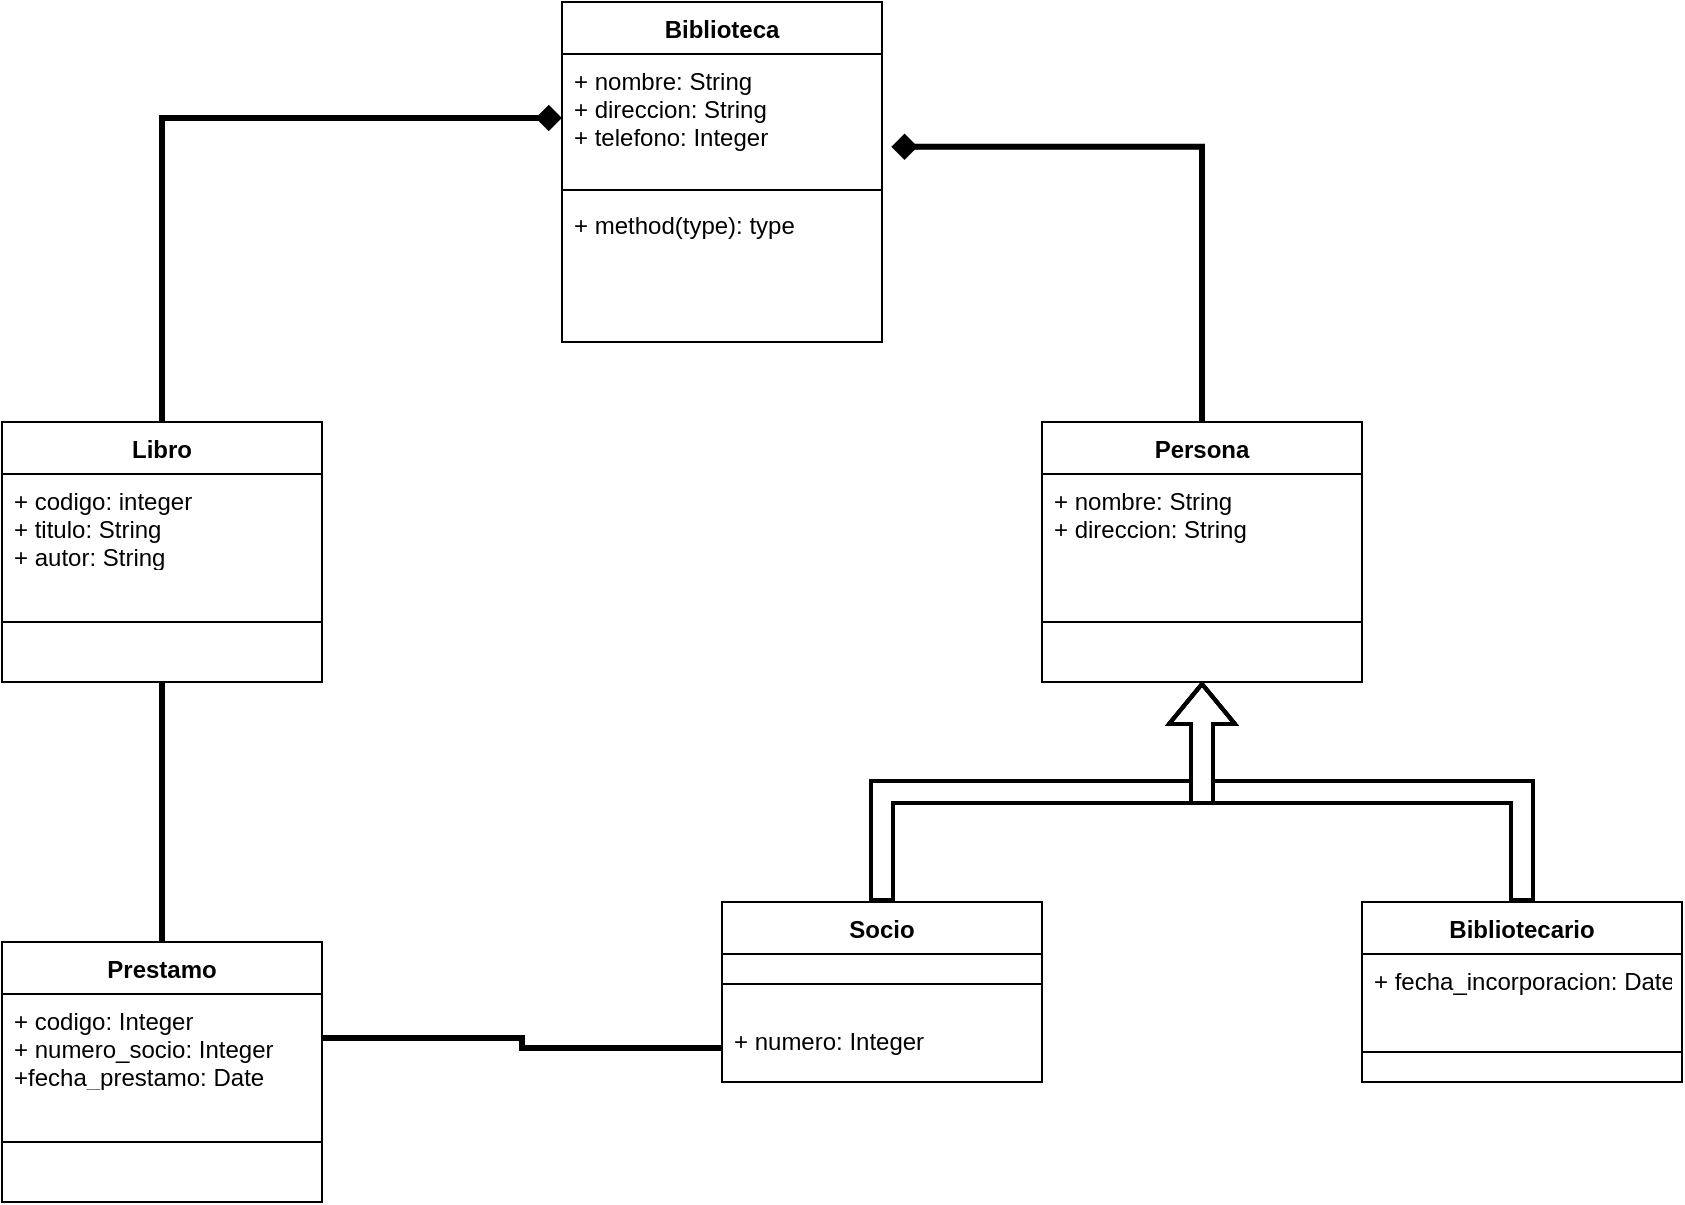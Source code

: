 <mxfile version="17.4.6" type="device"><diagram id="C5RBs43oDa-KdzZeNtuy" name="Page-1"><mxGraphModel dx="1145" dy="605" grid="1" gridSize="10" guides="1" tooltips="1" connect="1" arrows="1" fold="1" page="1" pageScale="1" pageWidth="827" pageHeight="1169" math="0" shadow="0"><root><mxCell id="WIyWlLk6GJQsqaUBKTNV-0"/><mxCell id="WIyWlLk6GJQsqaUBKTNV-1" parent="WIyWlLk6GJQsqaUBKTNV-0"/><mxCell id="L4E-TmXSUW7HTgvFfM3B-0" value="Biblioteca" style="swimlane;fontStyle=1;align=center;verticalAlign=top;childLayout=stackLayout;horizontal=1;startSize=26;horizontalStack=0;resizeParent=1;resizeParentMax=0;resizeLast=0;collapsible=1;marginBottom=0;" vertex="1" parent="WIyWlLk6GJQsqaUBKTNV-1"><mxGeometry x="480" y="390" width="160" height="170" as="geometry"/></mxCell><mxCell id="L4E-TmXSUW7HTgvFfM3B-1" value="+ nombre: String&#10;+ direccion: String&#10;+ telefono: Integer" style="text;strokeColor=none;fillColor=none;align=left;verticalAlign=top;spacingLeft=4;spacingRight=4;overflow=hidden;rotatable=0;points=[[0,0.5],[1,0.5]];portConstraint=eastwest;" vertex="1" parent="L4E-TmXSUW7HTgvFfM3B-0"><mxGeometry y="26" width="160" height="64" as="geometry"/></mxCell><mxCell id="L4E-TmXSUW7HTgvFfM3B-2" value="" style="line;strokeWidth=1;fillColor=none;align=left;verticalAlign=middle;spacingTop=-1;spacingLeft=3;spacingRight=3;rotatable=0;labelPosition=right;points=[];portConstraint=eastwest;" vertex="1" parent="L4E-TmXSUW7HTgvFfM3B-0"><mxGeometry y="90" width="160" height="8" as="geometry"/></mxCell><mxCell id="L4E-TmXSUW7HTgvFfM3B-3" value="+ method(type): type" style="text;strokeColor=none;fillColor=none;align=left;verticalAlign=top;spacingLeft=4;spacingRight=4;overflow=hidden;rotatable=0;points=[[0,0.5],[1,0.5]];portConstraint=eastwest;" vertex="1" parent="L4E-TmXSUW7HTgvFfM3B-0"><mxGeometry y="98" width="160" height="72" as="geometry"/></mxCell><mxCell id="L4E-TmXSUW7HTgvFfM3B-26" style="edgeStyle=orthogonalEdgeStyle;rounded=0;orthogonalLoop=1;jettySize=auto;html=1;exitX=0.5;exitY=0;exitDx=0;exitDy=0;entryX=1.029;entryY=0.725;entryDx=0;entryDy=0;entryPerimeter=0;endArrow=diamond;endFill=1;strokeWidth=3;" edge="1" parent="WIyWlLk6GJQsqaUBKTNV-1" source="L4E-TmXSUW7HTgvFfM3B-4" target="L4E-TmXSUW7HTgvFfM3B-1"><mxGeometry relative="1" as="geometry"/></mxCell><mxCell id="L4E-TmXSUW7HTgvFfM3B-4" value="Persona" style="swimlane;fontStyle=1;align=center;verticalAlign=top;childLayout=stackLayout;horizontal=1;startSize=26;horizontalStack=0;resizeParent=1;resizeParentMax=0;resizeLast=0;collapsible=1;marginBottom=0;" vertex="1" parent="WIyWlLk6GJQsqaUBKTNV-1"><mxGeometry x="720" y="600" width="160" height="130" as="geometry"/></mxCell><mxCell id="L4E-TmXSUW7HTgvFfM3B-5" value="+ nombre: String&#10;+ direccion: String" style="text;strokeColor=none;fillColor=none;align=left;verticalAlign=top;spacingLeft=4;spacingRight=4;overflow=hidden;rotatable=0;points=[[0,0.5],[1,0.5]];portConstraint=eastwest;" vertex="1" parent="L4E-TmXSUW7HTgvFfM3B-4"><mxGeometry y="26" width="160" height="44" as="geometry"/></mxCell><mxCell id="L4E-TmXSUW7HTgvFfM3B-6" value="" style="line;strokeWidth=1;fillColor=none;align=left;verticalAlign=middle;spacingTop=-1;spacingLeft=3;spacingRight=3;rotatable=0;labelPosition=right;points=[];portConstraint=eastwest;" vertex="1" parent="L4E-TmXSUW7HTgvFfM3B-4"><mxGeometry y="70" width="160" height="60" as="geometry"/></mxCell><mxCell id="L4E-TmXSUW7HTgvFfM3B-15" style="edgeStyle=orthogonalEdgeStyle;rounded=0;orthogonalLoop=1;jettySize=auto;html=1;entryX=0.5;entryY=1;entryDx=0;entryDy=0;strokeWidth=2;endArrow=block;endFill=0;shape=flexArrow;" edge="1" parent="WIyWlLk6GJQsqaUBKTNV-1" source="L4E-TmXSUW7HTgvFfM3B-8" target="L4E-TmXSUW7HTgvFfM3B-4"><mxGeometry relative="1" as="geometry"/></mxCell><mxCell id="L4E-TmXSUW7HTgvFfM3B-8" value="Bibliotecario" style="swimlane;fontStyle=1;align=center;verticalAlign=top;childLayout=stackLayout;horizontal=1;startSize=26;horizontalStack=0;resizeParent=1;resizeParentMax=0;resizeLast=0;collapsible=1;marginBottom=0;" vertex="1" parent="WIyWlLk6GJQsqaUBKTNV-1"><mxGeometry x="880" y="840" width="160" height="90" as="geometry"/></mxCell><mxCell id="L4E-TmXSUW7HTgvFfM3B-9" value="+ fecha_incorporacion: Date" style="text;strokeColor=none;fillColor=none;align=left;verticalAlign=top;spacingLeft=4;spacingRight=4;overflow=hidden;rotatable=0;points=[[0,0.5],[1,0.5]];portConstraint=eastwest;" vertex="1" parent="L4E-TmXSUW7HTgvFfM3B-8"><mxGeometry y="26" width="160" height="34" as="geometry"/></mxCell><mxCell id="L4E-TmXSUW7HTgvFfM3B-10" value="" style="line;strokeWidth=1;fillColor=none;align=left;verticalAlign=middle;spacingTop=-1;spacingLeft=3;spacingRight=3;rotatable=0;labelPosition=right;points=[];portConstraint=eastwest;" vertex="1" parent="L4E-TmXSUW7HTgvFfM3B-8"><mxGeometry y="60" width="160" height="30" as="geometry"/></mxCell><mxCell id="L4E-TmXSUW7HTgvFfM3B-16" style="edgeStyle=orthogonalEdgeStyle;rounded=0;orthogonalLoop=1;jettySize=auto;html=1;entryX=0.5;entryY=1;entryDx=0;entryDy=0;strokeWidth=2;endArrow=block;endFill=0;shape=flexArrow;" edge="1" parent="WIyWlLk6GJQsqaUBKTNV-1" source="L4E-TmXSUW7HTgvFfM3B-11" target="L4E-TmXSUW7HTgvFfM3B-4"><mxGeometry relative="1" as="geometry"/></mxCell><mxCell id="L4E-TmXSUW7HTgvFfM3B-11" value="Socio" style="swimlane;fontStyle=1;align=center;verticalAlign=top;childLayout=stackLayout;horizontal=1;startSize=26;horizontalStack=0;resizeParent=1;resizeParentMax=0;resizeLast=0;collapsible=1;marginBottom=0;" vertex="1" parent="WIyWlLk6GJQsqaUBKTNV-1"><mxGeometry x="560" y="840" width="160" height="90" as="geometry"/></mxCell><mxCell id="L4E-TmXSUW7HTgvFfM3B-13" value="" style="line;strokeWidth=1;fillColor=none;align=left;verticalAlign=middle;spacingTop=-1;spacingLeft=3;spacingRight=3;rotatable=0;labelPosition=right;points=[];portConstraint=eastwest;" vertex="1" parent="L4E-TmXSUW7HTgvFfM3B-11"><mxGeometry y="26" width="160" height="30" as="geometry"/></mxCell><mxCell id="L4E-TmXSUW7HTgvFfM3B-12" value="+ numero: Integer" style="text;strokeColor=none;fillColor=none;align=left;verticalAlign=top;spacingLeft=4;spacingRight=4;overflow=hidden;rotatable=0;points=[[0,0.5],[1,0.5]];portConstraint=eastwest;" vertex="1" parent="L4E-TmXSUW7HTgvFfM3B-11"><mxGeometry y="56" width="160" height="34" as="geometry"/></mxCell><mxCell id="L4E-TmXSUW7HTgvFfM3B-19" value="Libro" style="swimlane;fontStyle=1;align=center;verticalAlign=top;childLayout=stackLayout;horizontal=1;startSize=26;horizontalStack=0;resizeParent=1;resizeParentMax=0;resizeLast=0;collapsible=1;marginBottom=0;" vertex="1" parent="WIyWlLk6GJQsqaUBKTNV-1"><mxGeometry x="200" y="600" width="160" height="130" as="geometry"/></mxCell><mxCell id="L4E-TmXSUW7HTgvFfM3B-20" value="+ codigo: integer&#10;+ titulo: String&#10;+ autor: String" style="text;strokeColor=none;fillColor=none;align=left;verticalAlign=top;spacingLeft=4;spacingRight=4;overflow=hidden;rotatable=0;points=[[0,0.5],[1,0.5]];portConstraint=eastwest;" vertex="1" parent="L4E-TmXSUW7HTgvFfM3B-19"><mxGeometry y="26" width="160" height="44" as="geometry"/></mxCell><mxCell id="L4E-TmXSUW7HTgvFfM3B-21" value="" style="line;strokeWidth=1;fillColor=none;align=left;verticalAlign=middle;spacingTop=-1;spacingLeft=3;spacingRight=3;rotatable=0;labelPosition=right;points=[];portConstraint=eastwest;" vertex="1" parent="L4E-TmXSUW7HTgvFfM3B-19"><mxGeometry y="70" width="160" height="60" as="geometry"/></mxCell><mxCell id="L4E-TmXSUW7HTgvFfM3B-22" value="Prestamo" style="swimlane;fontStyle=1;align=center;verticalAlign=top;childLayout=stackLayout;horizontal=1;startSize=26;horizontalStack=0;resizeParent=1;resizeParentMax=0;resizeLast=0;collapsible=1;marginBottom=0;" vertex="1" parent="WIyWlLk6GJQsqaUBKTNV-1"><mxGeometry x="200" y="860" width="160" height="130" as="geometry"/></mxCell><mxCell id="L4E-TmXSUW7HTgvFfM3B-23" value="+ codigo: Integer&#10;+ numero_socio: Integer&#10;+fecha_prestamo: Date" style="text;strokeColor=none;fillColor=none;align=left;verticalAlign=top;spacingLeft=4;spacingRight=4;overflow=hidden;rotatable=0;points=[[0,0.5],[1,0.5]];portConstraint=eastwest;" vertex="1" parent="L4E-TmXSUW7HTgvFfM3B-22"><mxGeometry y="26" width="160" height="44" as="geometry"/></mxCell><mxCell id="L4E-TmXSUW7HTgvFfM3B-24" value="" style="line;strokeWidth=1;fillColor=none;align=left;verticalAlign=middle;spacingTop=-1;spacingLeft=3;spacingRight=3;rotatable=0;labelPosition=right;points=[];portConstraint=eastwest;" vertex="1" parent="L4E-TmXSUW7HTgvFfM3B-22"><mxGeometry y="70" width="160" height="60" as="geometry"/></mxCell><mxCell id="L4E-TmXSUW7HTgvFfM3B-27" style="edgeStyle=orthogonalEdgeStyle;rounded=0;orthogonalLoop=1;jettySize=auto;html=1;entryX=0;entryY=0.5;entryDx=0;entryDy=0;endArrow=diamond;endFill=1;strokeWidth=3;exitX=0.5;exitY=0;exitDx=0;exitDy=0;" edge="1" parent="WIyWlLk6GJQsqaUBKTNV-1" source="L4E-TmXSUW7HTgvFfM3B-19" target="L4E-TmXSUW7HTgvFfM3B-1"><mxGeometry relative="1" as="geometry"><mxPoint x="300" y="560" as="sourcePoint"/><mxPoint x="280.1" y="400.0" as="targetPoint"/></mxGeometry></mxCell><mxCell id="L4E-TmXSUW7HTgvFfM3B-28" style="edgeStyle=orthogonalEdgeStyle;rounded=0;orthogonalLoop=1;jettySize=auto;html=1;entryX=0.5;entryY=0;entryDx=0;entryDy=0;strokeWidth=3;endArrow=none;endFill=0;exitX=0.5;exitY=1;exitDx=0;exitDy=0;" edge="1" parent="WIyWlLk6GJQsqaUBKTNV-1" source="L4E-TmXSUW7HTgvFfM3B-19" target="L4E-TmXSUW7HTgvFfM3B-22"><mxGeometry relative="1" as="geometry"><mxPoint x="300" y="760" as="sourcePoint"/><mxPoint x="449.92" y="670" as="targetPoint"/></mxGeometry></mxCell><mxCell id="L4E-TmXSUW7HTgvFfM3B-29" style="edgeStyle=orthogonalEdgeStyle;rounded=0;orthogonalLoop=1;jettySize=auto;html=1;entryX=0;entryY=0.5;entryDx=0;entryDy=0;strokeWidth=3;endArrow=none;endFill=0;exitX=1;exitY=0.5;exitDx=0;exitDy=0;" edge="1" parent="WIyWlLk6GJQsqaUBKTNV-1" source="L4E-TmXSUW7HTgvFfM3B-23" target="L4E-TmXSUW7HTgvFfM3B-12"><mxGeometry relative="1" as="geometry"><mxPoint x="290" y="740" as="sourcePoint"/><mxPoint x="290" y="850" as="targetPoint"/></mxGeometry></mxCell></root></mxGraphModel></diagram></mxfile>
